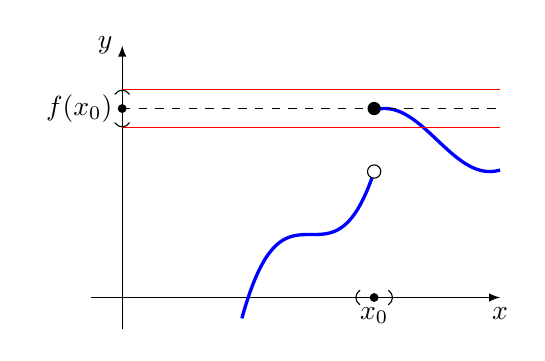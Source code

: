 \usetikzlibrary{arrows,calc}
\begin{tikzpicture}[>=latex,scale=0.8]
	%eixos
    \draw[->] (-.5,0) -- (6,0) node[below] {$x$};
    \draw[->] (0,-.5) -- (0,4) node[left] {$y$};
	% grafico
	% (x-3)^3+1 = x^3 - 9x^2 + 27x - 26
	\draw[blue,very thick,smooth,samples=100,domain=1.9:4]
  plot(\x,{\x*\x*\x - 9*\x*\x + 27*\x - 26});
	% 0.5sin(.6*pi*x)+2.5
	\draw[blue,very thick,smooth,samples=100,domain=4:6]
  plot(\x,{.5*sin(.6*pi*\x r)+2.5});
	% rotulo e intervalo do eixo Ox
 	\draw[(-)] (3.7,0) -- (4.3,0);
 	\fill (4,0) circle (2pt) node [below] {$x_0$};
	% bola aberta
	\draw[fill=white] (4,2) circle (3pt);
	% bola fechada
	\fill (4,3) circle (3pt);
	% faixas
	\draw[red] (0,2.7) -- ++(6,0);
	\draw[red] (0,3.3) -- ++(6,0);
	\draw[dashed] (0,3) -- ++(6,0);
	% rotulo e intervalo do eixo Oy
	\draw[(-)] (0,2.7) -- (0,3.3);
	\fill (0,3) circle (2pt) node [left] {$f(x_0)$};
\end{tikzpicture}
